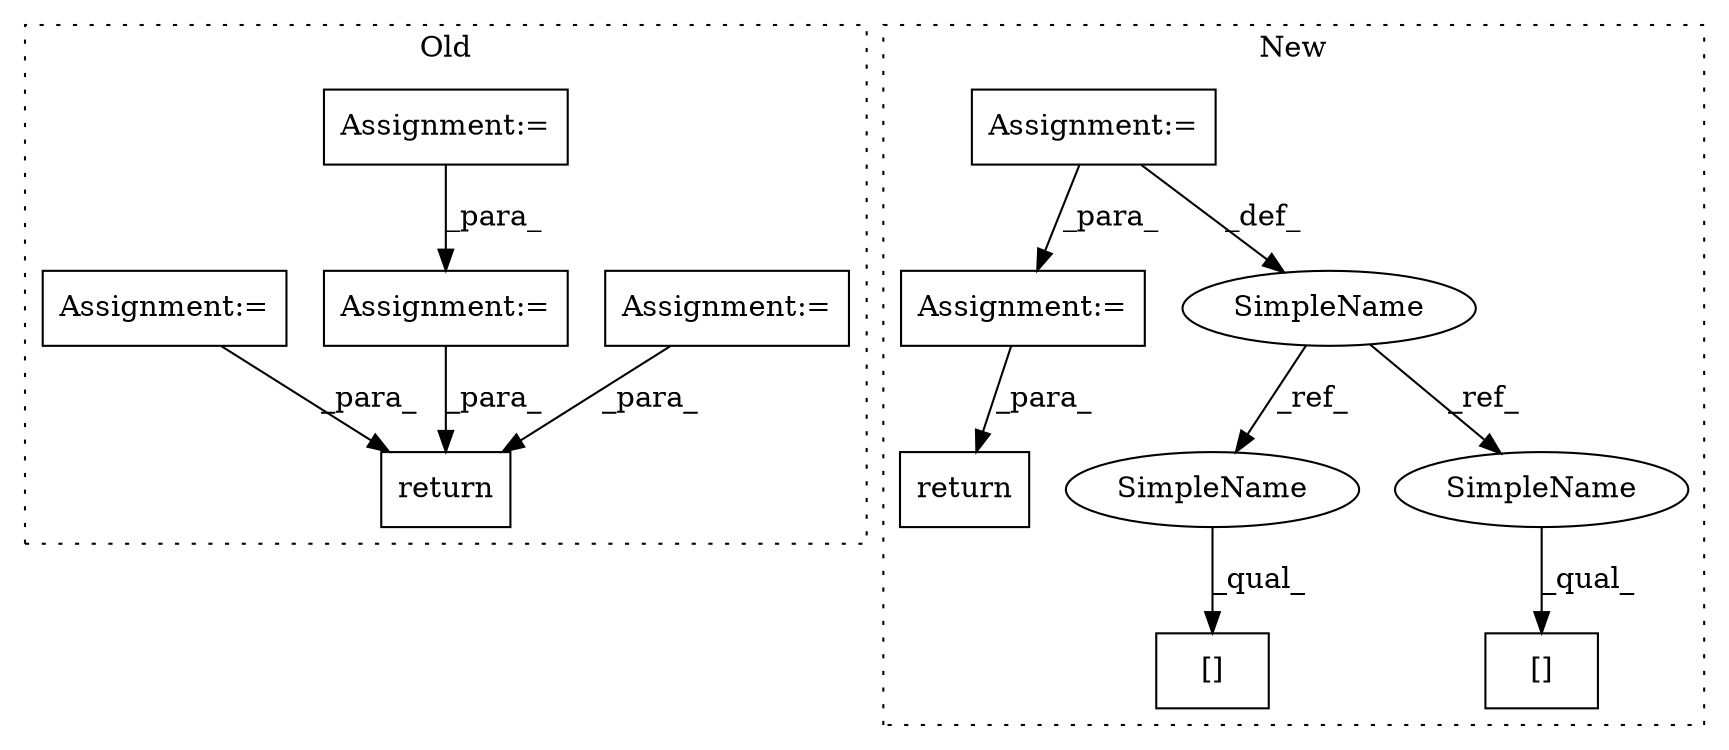 digraph G {
subgraph cluster0 {
1 [label="return" a="41" s="5779" l="12" shape="box"];
5 [label="Assignment:=" a="7" s="4913" l="1" shape="box"];
7 [label="Assignment:=" a="7" s="4930" l="1" shape="box"];
10 [label="Assignment:=" a="7" s="4886" l="1" shape="box"];
11 [label="Assignment:=" a="7" s="5733" l="1" shape="box"];
label = "Old";
style="dotted";
}
subgraph cluster1 {
2 [label="[]" a="2" s="2713,2731" l="11,1" shape="box"];
3 [label="Assignment:=" a="7" s="2452" l="1" shape="box"];
4 [label="return" a="41" s="3036" l="12" shape="box"];
6 [label="Assignment:=" a="7" s="2917" l="1" shape="box"];
8 [label="[]" a="2" s="2583,2599" l="11,1" shape="box"];
9 [label="SimpleName" a="42" s="2478" l="10" shape="ellipse"];
12 [label="SimpleName" a="42" s="2583" l="10" shape="ellipse"];
13 [label="SimpleName" a="42" s="2713" l="10" shape="ellipse"];
label = "New";
style="dotted";
}
3 -> 6 [label="_para_"];
3 -> 9 [label="_def_"];
5 -> 1 [label="_para_"];
6 -> 4 [label="_para_"];
7 -> 11 [label="_para_"];
9 -> 13 [label="_ref_"];
9 -> 12 [label="_ref_"];
10 -> 1 [label="_para_"];
11 -> 1 [label="_para_"];
12 -> 8 [label="_qual_"];
13 -> 2 [label="_qual_"];
}
